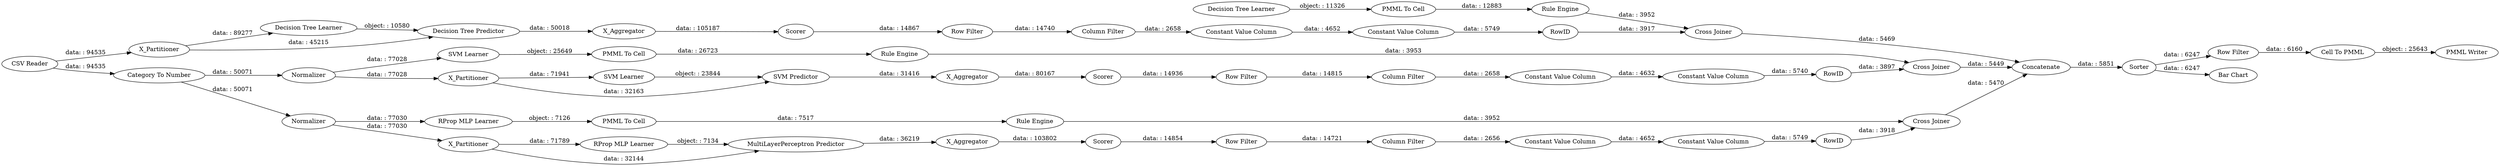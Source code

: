 digraph {
	"-9189383754395345372_35" [label="Rule Engine"]
	"5735770305753173623_33" [label="Decision Tree Learner"]
	"5735770305753173623_34" [label="Rule Engine"]
	"-3072263473383022455_294" [label="Column Filter"]
	"-3072263473383022455_290" [label="Constant Value Column"]
	"-823281311461283597_9" [label="Row Filter"]
	"7597988920743899235_60" [label=Concatenate]
	"-9189383754395345372_34" [label="PMML To Cell"]
	"-5777101355217384305_32" [label="SVM Predictor"]
	"-3072263473383022455_292" [label="Constant Value Column"]
	"7597988920743899235_52" [label=Sorter]
	"5743495624336062091_294" [label="Column Filter"]
	"5743495624336062091_292" [label="Constant Value Column"]
	"2898767121690275146_32" [label="MultiLayerPerceptron Predictor"]
	"-6118050066155156725_31" [label="Decision Tree Learner"]
	"2898767121690275146_40" [label=Scorer]
	"7597988920743899235_53" [label="Row Filter"]
	"7597988920743899235_54" [label="Cell To PMML"]
	"-5777101355217384305_31" [label="SVM Learner"]
	"-3072263473383022455_9" [label="Row Filter"]
	"5743495624336062091_290" [label="Constant Value Column"]
	"-7702732374744502945_34" [label="Rule Engine"]
	"7597988920743899235_63" [label="CSV Reader"]
	"-5777101355217384305_2" [label=X_Partitioner]
	"7597988920743899235_59" [label="Bar Chart"]
	"-5777101355217384305_41" [label=Scorer]
	"7597988920743899235_58" [label="Category To Number"]
	"-823281311461283597_293" [label=RowID]
	"-6118050066155156725_39" [label=Scorer]
	"-6118050066155156725_32" [label="Decision Tree Predictor"]
	"-6118050066155156725_2" [label=X_Partitioner]
	"-823281311461283597_292" [label="Constant Value Column"]
	"-6118050066155156725_38" [label="Cross Joiner"]
	"2898767121690275146_7" [label=X_Aggregator]
	"2898767121690275146_31" [label="RProp MLP Learner"]
	"-5777101355217384305_39" [label="Cross Joiner"]
	"-5777101355217384305_7" [label=X_Aggregator]
	"5743495624336062091_9" [label="Row Filter"]
	"-7702732374744502945_35" [label="RProp MLP Learner"]
	"2898767121690275146_2" [label=X_Partitioner]
	"5735770305753173623_28" [label="PMML To Cell"]
	"-6118050066155156725_7" [label=X_Aggregator]
	"2898767121690275146_38" [label="Cross Joiner"]
	"5743495624336062091_293" [label=RowID]
	"2898767121690275146_39" [label=Normalizer]
	"-7702732374744502945_22" [label="PMML To Cell"]
	"-823281311461283597_294" [label="Column Filter"]
	"-9189383754395345372_33" [label="SVM Learner"]
	"-5777101355217384305_40" [label=Normalizer]
	"7597988920743899235_64" [label="PMML Writer"]
	"-3072263473383022455_293" [label=RowID]
	"-823281311461283597_290" [label="Constant Value Column"]
	"-823281311461283597_294" -> "-823281311461283597_290" [label="data: : 2656"]
	"7597988920743899235_58" -> "-5777101355217384305_40" [label="data: : 50071"]
	"-5777101355217384305_7" -> "-5777101355217384305_41" [label="data: : 80167"]
	"2898767121690275146_40" -> "-823281311461283597_9" [label="data: : 14854"]
	"5743495624336062091_292" -> "5743495624336062091_293" [label="data: : 5749"]
	"2898767121690275146_32" -> "2898767121690275146_7" [label="data: : 36219"]
	"-9189383754395345372_35" -> "-5777101355217384305_39" [label="data: : 3953"]
	"7597988920743899235_63" -> "-6118050066155156725_2" [label="data: : 94535"]
	"5743495624336062091_294" -> "5743495624336062091_290" [label="data: : 2658"]
	"-3072263473383022455_294" -> "-3072263473383022455_290" [label="data: : 2658"]
	"-823281311461283597_293" -> "2898767121690275146_38" [label="data: : 3918"]
	"-5777101355217384305_32" -> "-5777101355217384305_7" [label="data: : 31416"]
	"7597988920743899235_58" -> "2898767121690275146_39" [label="data: : 50071"]
	"5735770305753173623_34" -> "-6118050066155156725_38" [label="data: : 3952"]
	"2898767121690275146_39" -> "-7702732374744502945_35" [label="data: : 77030"]
	"-9189383754395345372_34" -> "-9189383754395345372_35" [label="data: : 26723"]
	"5743495624336062091_9" -> "5743495624336062091_294" [label="data: : 14740"]
	"-823281311461283597_9" -> "-823281311461283597_294" [label="data: : 14721"]
	"-5777101355217384305_39" -> "7597988920743899235_60" [label="data: : 5449"]
	"5743495624336062091_290" -> "5743495624336062091_292" [label="data: : 4652"]
	"-7702732374744502945_22" -> "-7702732374744502945_34" [label="data: : 7517"]
	"-7702732374744502945_34" -> "2898767121690275146_38" [label="data: : 3952"]
	"2898767121690275146_39" -> "2898767121690275146_2" [label="data: : 77030"]
	"-6118050066155156725_2" -> "-6118050066155156725_31" [label="data: : 89277"]
	"2898767121690275146_7" -> "2898767121690275146_40" [label="data: : 103802"]
	"-823281311461283597_290" -> "-823281311461283597_292" [label="data: : 4652"]
	"7597988920743899235_52" -> "7597988920743899235_53" [label="data: : 6247"]
	"5735770305753173623_28" -> "5735770305753173623_34" [label="data: : 12883"]
	"7597988920743899235_52" -> "7597988920743899235_59" [label="data: : 6247"]
	"-3072263473383022455_293" -> "-5777101355217384305_39" [label="data: : 3897"]
	"-6118050066155156725_39" -> "5743495624336062091_9" [label="data: : 14867"]
	"-3072263473383022455_292" -> "-3072263473383022455_293" [label="data: : 5740"]
	"2898767121690275146_31" -> "2898767121690275146_32" [label="object: : 7134"]
	"2898767121690275146_2" -> "2898767121690275146_32" [label="data: : 32144"]
	"2898767121690275146_38" -> "7597988920743899235_60" [label="data: : 5470"]
	"-6118050066155156725_7" -> "-6118050066155156725_39" [label="data: : 105187"]
	"-5777101355217384305_41" -> "-3072263473383022455_9" [label="data: : 14936"]
	"7597988920743899235_60" -> "7597988920743899235_52" [label="data: : 5851"]
	"-5777101355217384305_2" -> "-5777101355217384305_31" [label="data: : 71941"]
	"2898767121690275146_2" -> "2898767121690275146_31" [label="data: : 71789"]
	"-3072263473383022455_290" -> "-3072263473383022455_292" [label="data: : 4632"]
	"7597988920743899235_63" -> "7597988920743899235_58" [label="data: : 94535"]
	"-7702732374744502945_35" -> "-7702732374744502945_22" [label="object: : 7126"]
	"-3072263473383022455_9" -> "-3072263473383022455_294" [label="data: : 14815"]
	"-5777101355217384305_2" -> "-5777101355217384305_32" [label="data: : 32163"]
	"-6118050066155156725_32" -> "-6118050066155156725_7" [label="data: : 50018"]
	"-823281311461283597_292" -> "-823281311461283597_293" [label="data: : 5749"]
	"5743495624336062091_293" -> "-6118050066155156725_38" [label="data: : 3917"]
	"-5777101355217384305_31" -> "-5777101355217384305_32" [label="object: : 23844"]
	"-6118050066155156725_31" -> "-6118050066155156725_32" [label="object: : 10580"]
	"-6118050066155156725_2" -> "-6118050066155156725_32" [label="data: : 45215"]
	"-5777101355217384305_40" -> "-5777101355217384305_2" [label="data: : 77028"]
	"-5777101355217384305_40" -> "-9189383754395345372_33" [label="data: : 77028"]
	"5735770305753173623_33" -> "5735770305753173623_28" [label="object: : 11326"]
	"7597988920743899235_54" -> "7597988920743899235_64" [label="object: : 25643"]
	"7597988920743899235_53" -> "7597988920743899235_54" [label="data: : 6160"]
	"-9189383754395345372_33" -> "-9189383754395345372_34" [label="object: : 25649"]
	"-6118050066155156725_38" -> "7597988920743899235_60" [label="data: : 5469"]
	rankdir=LR
}

